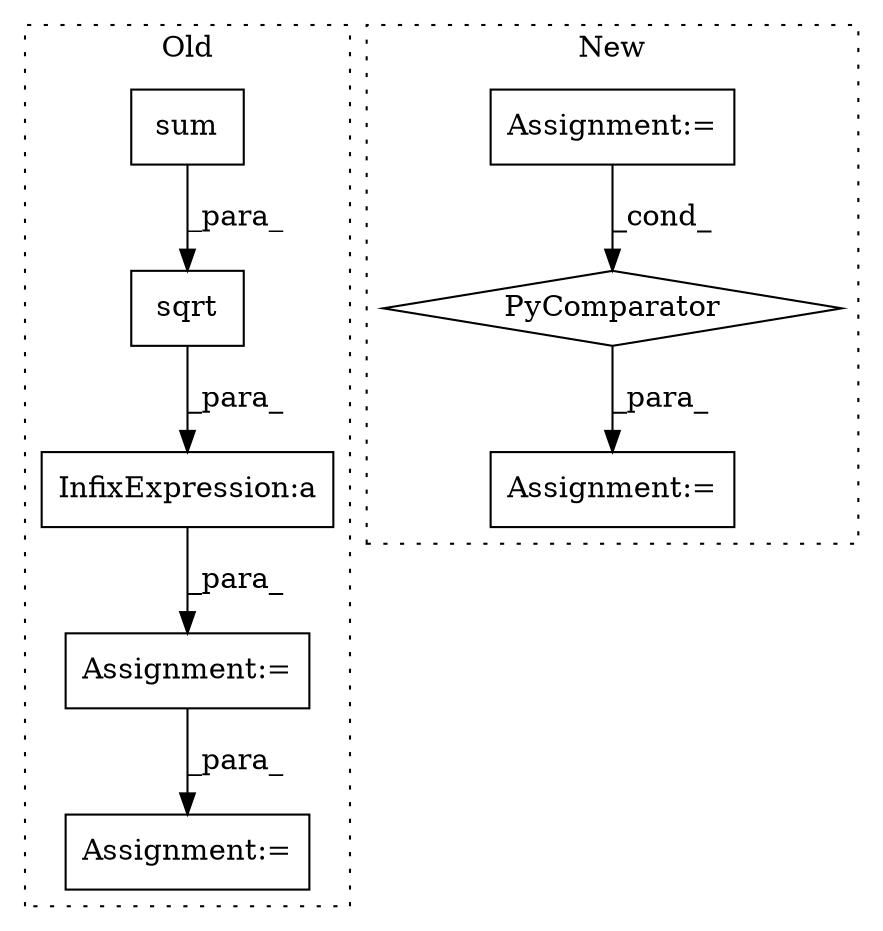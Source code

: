 digraph G {
subgraph cluster0 {
1 [label="sqrt" a="32" s="5544,5571" l="5,1" shape="box"];
3 [label="Assignment:=" a="7" s="5611" l="2" shape="box"];
6 [label="Assignment:=" a="7" s="5526" l="1" shape="box"];
7 [label="InfixExpression:a" a="27" s="5535" l="3" shape="box"];
8 [label="sum" a="32" s="5555,5570" l="4,1" shape="box"];
label = "Old";
style="dotted";
}
subgraph cluster1 {
2 [label="PyComparator" a="113" s="6125" l="22" shape="diamond"];
4 [label="Assignment:=" a="7" s="5842" l="1" shape="box"];
5 [label="Assignment:=" a="7" s="5984" l="1" shape="box"];
label = "New";
style="dotted";
}
1 -> 7 [label="_para_"];
2 -> 5 [label="_para_"];
4 -> 2 [label="_cond_"];
6 -> 3 [label="_para_"];
7 -> 6 [label="_para_"];
8 -> 1 [label="_para_"];
}